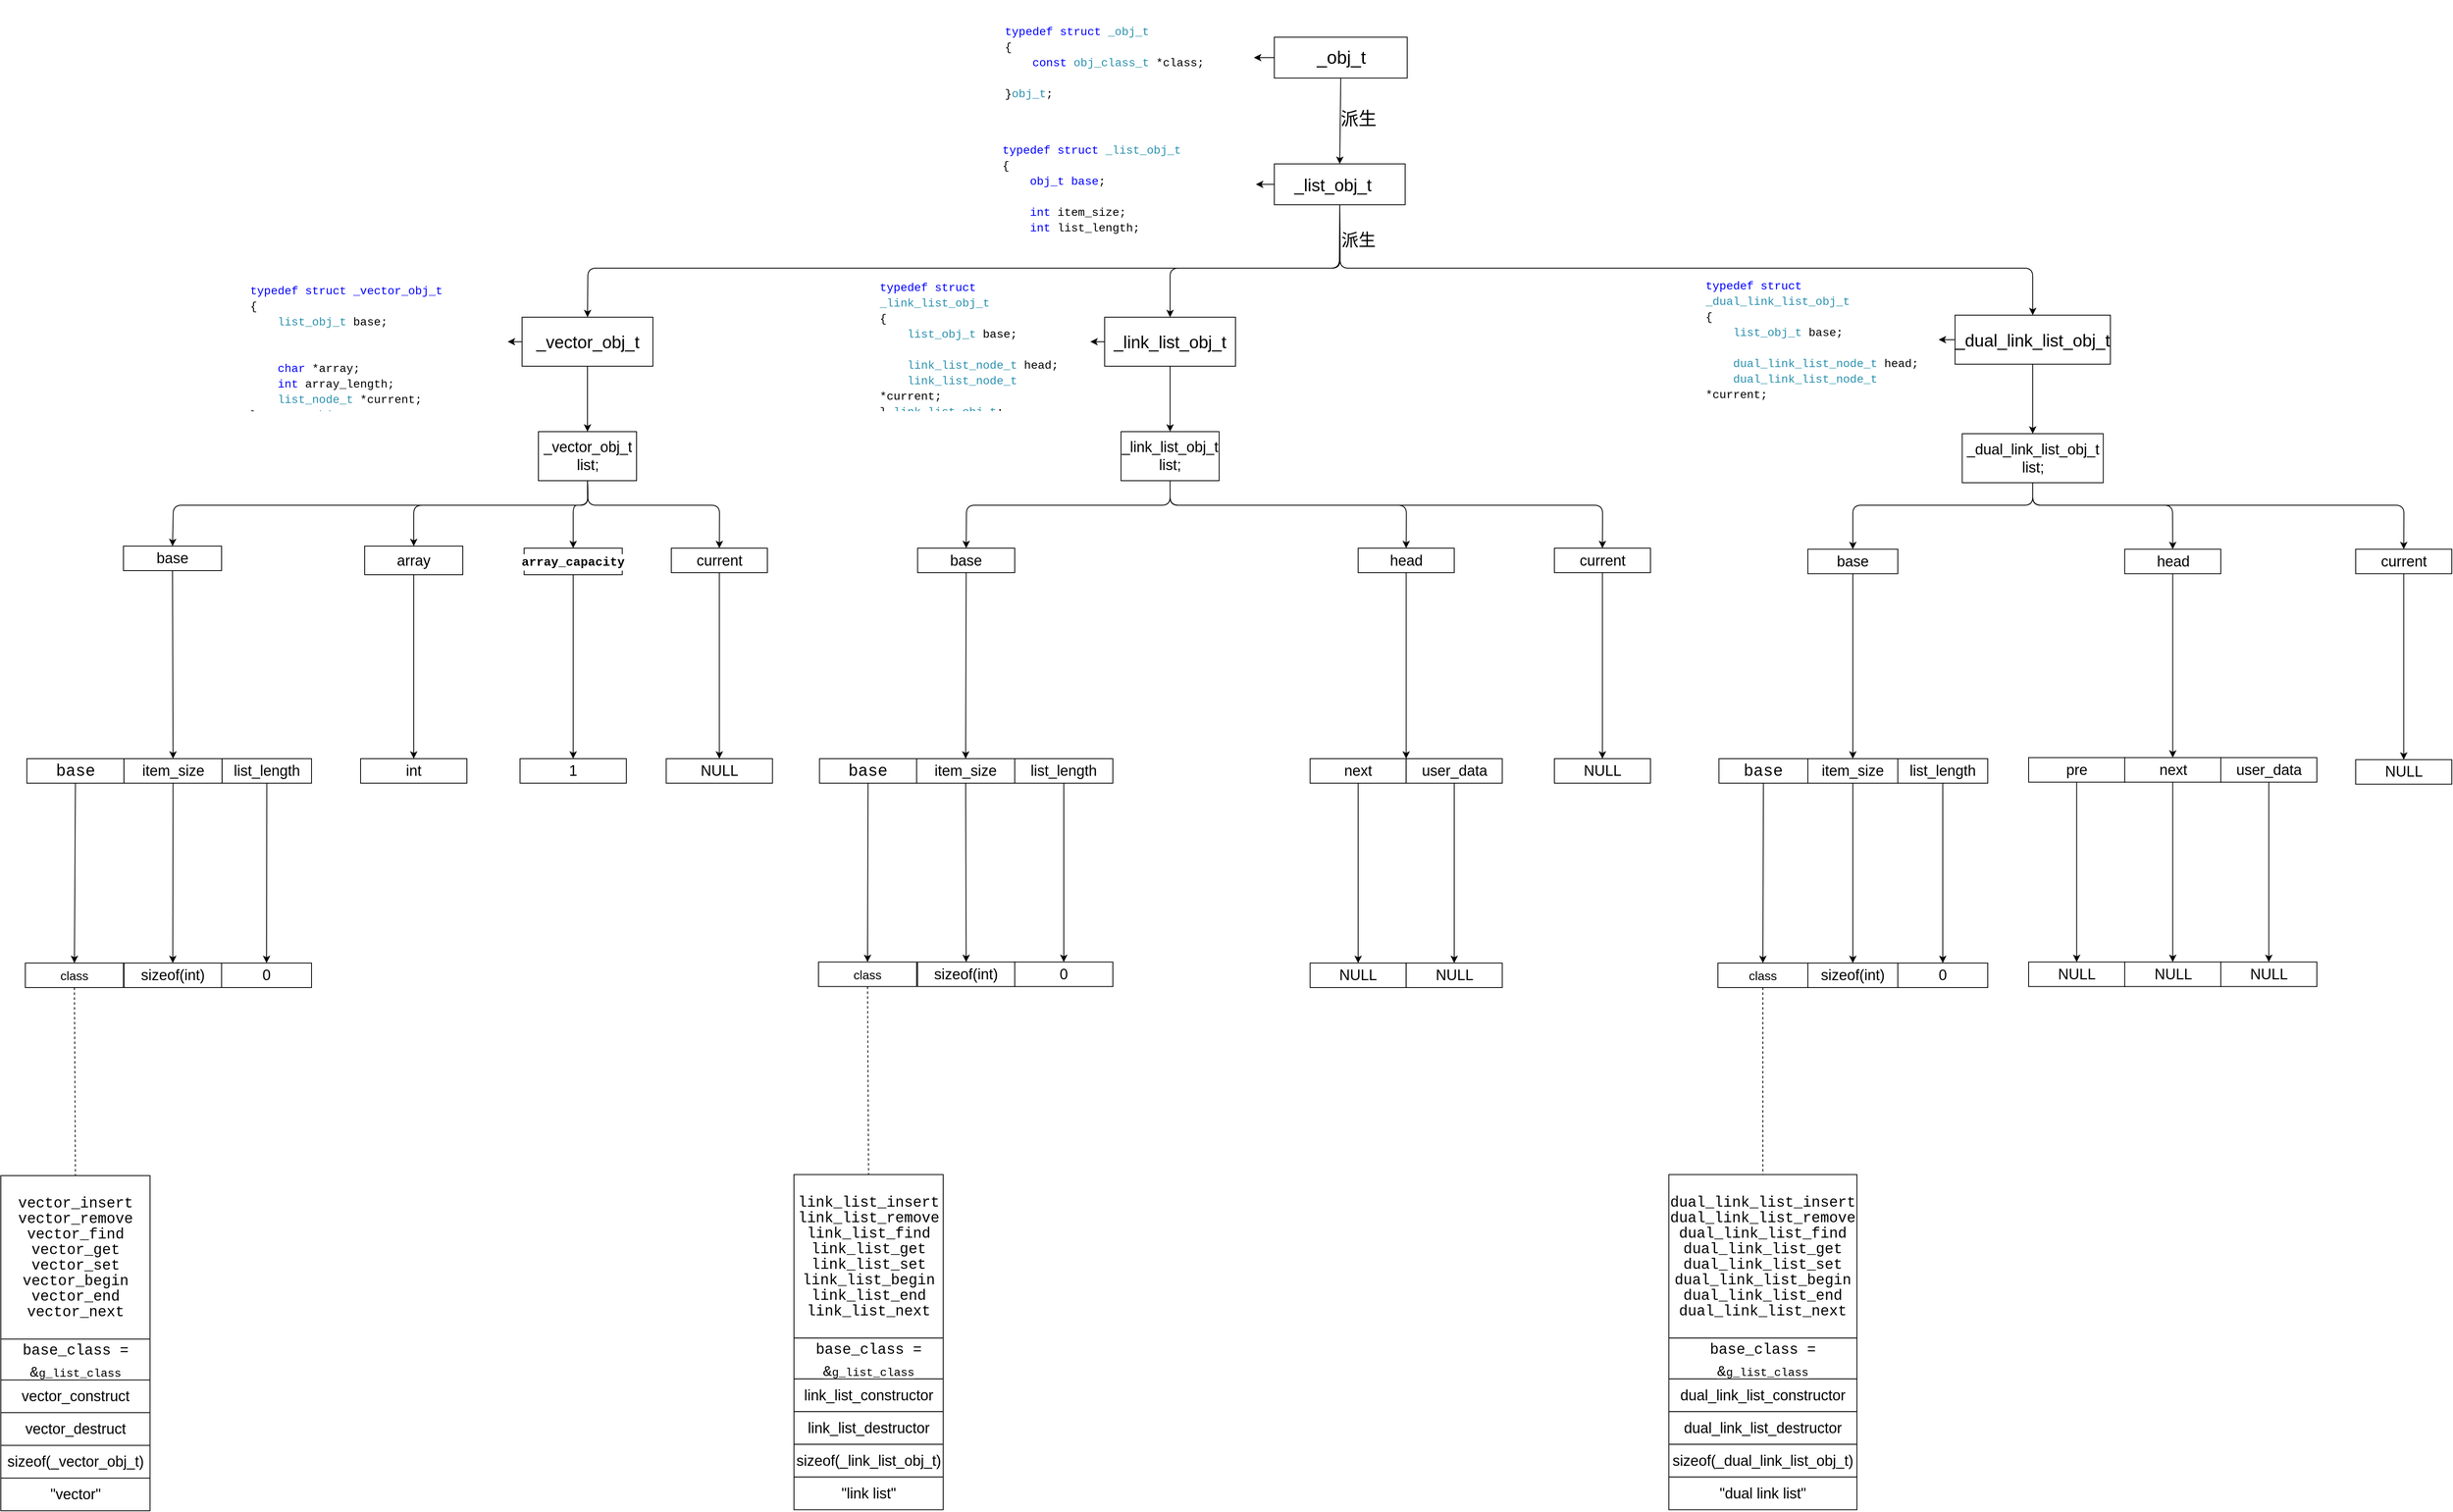<mxfile>
    <diagram id="D5N5YZcubjOMPb2AN8Mk" name="第 1 页">
        <mxGraphModel dx="2153" dy="1255" grid="1" gridSize="10" guides="1" tooltips="1" connect="1" arrows="1" fold="1" page="1" pageScale="1" pageWidth="3300" pageHeight="2339" math="0" shadow="0">
            <root>
                <mxCell id="0"/>
                <mxCell id="1" parent="0"/>
                <mxCell id="5" style="edgeStyle=none;html=1;exitX=0.5;exitY=1;exitDx=0;exitDy=0;entryX=0.5;entryY=0;entryDx=0;entryDy=0;fontSize=21;" parent="1" source="2" target="3" edge="1">
                    <mxGeometry relative="1" as="geometry">
                        <Array as="points">
                            <mxPoint x="1757" y="380"/>
                            <mxPoint x="838" y="380"/>
                        </Array>
                    </mxGeometry>
                </mxCell>
                <mxCell id="23" style="edgeStyle=none;html=1;exitX=0;exitY=0.5;exitDx=0;exitDy=0;fontSize=18;" parent="1" source="2" target="22" edge="1">
                    <mxGeometry relative="1" as="geometry"/>
                </mxCell>
                <mxCell id="122" style="edgeStyle=none;html=1;exitX=0.5;exitY=1;exitDx=0;exitDy=0;entryX=0.5;entryY=0;entryDx=0;entryDy=0;fontSize=15;" edge="1" parent="1" source="2" target="120">
                    <mxGeometry relative="1" as="geometry">
                        <Array as="points">
                            <mxPoint x="1758" y="380"/>
                            <mxPoint x="1550" y="380"/>
                        </Array>
                    </mxGeometry>
                </mxCell>
                <mxCell id="161" style="edgeStyle=none;html=1;exitX=0.5;exitY=1;exitDx=0;exitDy=0;entryX=0.5;entryY=0;entryDx=0;entryDy=0;fontSize=15;" edge="1" parent="1" source="2" target="158">
                    <mxGeometry relative="1" as="geometry">
                        <Array as="points">
                            <mxPoint x="1758" y="380"/>
                            <mxPoint x="2605" y="380"/>
                        </Array>
                    </mxGeometry>
                </mxCell>
                <mxCell id="2" value="&lt;font style=&quot;font-size: 21px&quot;&gt;_list_obj_t&amp;nbsp; &amp;nbsp;&lt;/font&gt;" style="rounded=0;whiteSpace=wrap;html=1;" parent="1" vertex="1">
                    <mxGeometry x="1677.5" y="252.5" width="160" height="50" as="geometry"/>
                </mxCell>
                <mxCell id="24" style="edgeStyle=none;html=1;exitX=0;exitY=0.5;exitDx=0;exitDy=0;entryX=1;entryY=0.5;entryDx=0;entryDy=0;fontSize=18;" parent="1" source="3" target="20" edge="1">
                    <mxGeometry relative="1" as="geometry"/>
                </mxCell>
                <mxCell id="71" style="edgeStyle=none;html=1;exitX=0.5;exitY=1;exitDx=0;exitDy=0;entryX=0.5;entryY=0;entryDx=0;entryDy=0;fontSize=15;" edge="1" parent="1" source="3" target="16">
                    <mxGeometry relative="1" as="geometry"/>
                </mxCell>
                <mxCell id="3" value="_vector_obj_t" style="rounded=0;whiteSpace=wrap;html=1;fontSize=21;" parent="1" vertex="1">
                    <mxGeometry x="757.5" y="440" width="160" height="60" as="geometry"/>
                </mxCell>
                <mxCell id="6" value="派生" style="text;html=1;align=center;verticalAlign=middle;resizable=0;points=[];autosize=1;strokeColor=none;fillColor=none;fontSize=21;" parent="1" vertex="1">
                    <mxGeometry x="1750" y="330" width="60" height="30" as="geometry"/>
                </mxCell>
                <mxCell id="93" style="edgeStyle=none;html=1;exitX=0.5;exitY=1;exitDx=0;exitDy=0;entryX=0.5;entryY=0;entryDx=0;entryDy=0;fontSize=15;" edge="1" parent="1" source="16" target="91">
                    <mxGeometry relative="1" as="geometry">
                        <Array as="points">
                            <mxPoint x="838" y="670"/>
                            <mxPoint x="331" y="670"/>
                        </Array>
                    </mxGeometry>
                </mxCell>
                <mxCell id="106" style="edgeStyle=none;html=1;exitX=0.5;exitY=1;exitDx=0;exitDy=0;entryX=0.5;entryY=0;entryDx=0;entryDy=0;fontSize=15;" edge="1" parent="1" source="16" target="94">
                    <mxGeometry relative="1" as="geometry">
                        <Array as="points">
                            <mxPoint x="838" y="670"/>
                            <mxPoint x="625" y="670"/>
                        </Array>
                    </mxGeometry>
                </mxCell>
                <mxCell id="110" style="edgeStyle=none;html=1;exitX=0.5;exitY=1;exitDx=0;exitDy=0;entryX=0.5;entryY=0;entryDx=0;entryDy=0;fontSize=15;" edge="1" parent="1" source="16" target="108">
                    <mxGeometry relative="1" as="geometry">
                        <Array as="points">
                            <mxPoint x="838" y="670"/>
                            <mxPoint x="820" y="670"/>
                        </Array>
                    </mxGeometry>
                </mxCell>
                <mxCell id="116" style="edgeStyle=none;html=1;exitX=0.5;exitY=1;exitDx=0;exitDy=0;entryX=0.5;entryY=0;entryDx=0;entryDy=0;fontSize=15;" edge="1" parent="1" source="16" target="112">
                    <mxGeometry relative="1" as="geometry">
                        <Array as="points">
                            <mxPoint x="838" y="670"/>
                            <mxPoint x="999" y="670"/>
                        </Array>
                    </mxGeometry>
                </mxCell>
                <mxCell id="16" value="_vector_obj_t list;" style="rounded=0;whiteSpace=wrap;html=1;fontSize=18;strokeColor=#000000;direction=east;" parent="1" vertex="1">
                    <mxGeometry x="777.5" y="580" width="120" height="60" as="geometry"/>
                </mxCell>
                <mxCell id="20" value="&lt;h1&gt;&lt;div style=&quot;background-color: rgb(255 , 255 , 255) ; font-family: &amp;#34;consolas&amp;#34; , &amp;#34;courier new&amp;#34; , monospace ; font-weight: normal ; font-size: 14px ; line-height: 19px&quot;&gt;&lt;div&gt;&lt;span style=&quot;color: #0000ff&quot;&gt;typedef&lt;/span&gt; &lt;span style=&quot;color: #0000ff&quot;&gt;struct _vector_obj_t&lt;/span&gt;&lt;/div&gt;&lt;div&gt;{&lt;/div&gt;&lt;div&gt;&amp;nbsp; &amp;nbsp; &lt;span style=&quot;color: #2b91af&quot;&gt;list_obj_t&lt;/span&gt;&amp;nbsp;base;&amp;nbsp; &amp;nbsp; &amp;nbsp; &amp;nbsp; &amp;nbsp; &amp;nbsp; &amp;nbsp; &amp;nbsp; &amp;nbsp; &amp;nbsp;&amp;nbsp;&lt;/div&gt;&lt;div&gt;&lt;br&gt;&lt;/div&gt;&lt;div&gt;&amp;nbsp; &amp;nbsp; &lt;span style=&quot;color: #0000ff&quot;&gt;char&lt;/span&gt; *array;&lt;/div&gt;&lt;div&gt;&amp;nbsp; &amp;nbsp; &lt;span style=&quot;color: #0000ff&quot;&gt;int&lt;/span&gt; array_length;&lt;/div&gt;&lt;div&gt;&amp;nbsp; &amp;nbsp; &lt;span style=&quot;color: #2b91af&quot;&gt;list_node_t&lt;/span&gt; *current;&lt;/div&gt;&lt;div&gt;} &lt;span style=&quot;color: #2b91af&quot;&gt;vector_obj_t&lt;/span&gt;;&lt;/div&gt;&lt;/div&gt;&lt;/h1&gt;" style="text;html=1;strokeColor=none;fillColor=none;spacing=5;spacingTop=-20;whiteSpace=wrap;overflow=hidden;rounded=0;fontSize=18;" parent="1" vertex="1">
                    <mxGeometry x="420" y="385" width="320" height="170" as="geometry"/>
                </mxCell>
                <mxCell id="22" value="&lt;h1&gt;&lt;div style=&quot;background-color: rgb(255 , 255 , 255) ; font-family: &amp;#34;consolas&amp;#34; , &amp;#34;courier new&amp;#34; , monospace ; font-weight: normal ; font-size: 14px ; line-height: 19px&quot;&gt;&lt;div&gt;&lt;span style=&quot;color: #0000ff&quot;&gt;typedef struct&lt;/span&gt; &lt;span style=&quot;color: #2b91af&quot;&gt;_list_obj_t&lt;/span&gt;&lt;/div&gt;&lt;div&gt;{&lt;/div&gt;&lt;div&gt;&amp;nbsp; &amp;nbsp; &lt;font color=&quot;#0000ff&quot;&gt;obj_t base&lt;/font&gt;;&lt;/div&gt;&lt;div&gt;&lt;br&gt;&lt;/div&gt;&lt;div&gt;&amp;nbsp; &amp;nbsp; &lt;span style=&quot;color: #0000ff&quot;&gt;int&lt;/span&gt; item_size;&lt;/div&gt;&lt;div&gt;&amp;nbsp; &amp;nbsp; &lt;span style=&quot;color: #0000ff&quot;&gt;int&lt;/span&gt; list_length;&lt;/div&gt;&lt;div&gt;}&lt;span style=&quot;font-family: &amp;#34;consolas&amp;#34; , &amp;#34;courier new&amp;#34; , monospace&quot;&gt;list_obj_t&lt;/span&gt;;&amp;nbsp; &amp;nbsp; &amp;nbsp; &amp;nbsp; &amp;nbsp; &amp;nbsp; &amp;nbsp; &amp;nbsp; &amp;nbsp; &amp;nbsp; &amp;nbsp; &amp;nbsp; &amp;nbsp; &amp;nbsp; &amp;nbsp; &amp;nbsp; &amp;nbsp; &amp;nbsp; &amp;nbsp;&amp;nbsp;&lt;/div&gt;&lt;/div&gt;&lt;/h1&gt;" style="text;html=1;strokeColor=none;fillColor=none;spacing=5;spacingTop=-20;whiteSpace=wrap;overflow=hidden;rounded=0;fontSize=18;" parent="1" vertex="1">
                    <mxGeometry x="1340" y="212.5" width="315" height="130" as="geometry"/>
                </mxCell>
                <mxCell id="61" style="edgeStyle=none;html=1;exitX=0.5;exitY=1;exitDx=0;exitDy=0;entryX=0.5;entryY=0;entryDx=0;entryDy=0;fontSize=22;" edge="1" parent="1" source="60" target="2">
                    <mxGeometry relative="1" as="geometry"/>
                </mxCell>
                <mxCell id="65" style="edgeStyle=none;html=1;exitX=0;exitY=0.5;exitDx=0;exitDy=0;entryX=1;entryY=0.5;entryDx=0;entryDy=0;fontSize=22;" edge="1" parent="1" source="60" target="64">
                    <mxGeometry relative="1" as="geometry"/>
                </mxCell>
                <mxCell id="60" value="&lt;font style=&quot;font-size: 22px&quot;&gt;_obj_t&lt;/font&gt;" style="rounded=0;whiteSpace=wrap;html=1;" vertex="1" parent="1">
                    <mxGeometry x="1677.5" y="97.5" width="162.5" height="50" as="geometry"/>
                </mxCell>
                <mxCell id="62" value="派生" style="text;html=1;align=center;verticalAlign=middle;resizable=0;points=[];autosize=1;strokeColor=none;fillColor=none;fontSize=22;" vertex="1" parent="1">
                    <mxGeometry x="1750" y="182.5" width="60" height="30" as="geometry"/>
                </mxCell>
                <mxCell id="64" value="&lt;h1&gt;&lt;div style=&quot;background-color: rgb(255 , 255 , 255) ; font-family: &amp;#34;consolas&amp;#34; , &amp;#34;courier new&amp;#34; , monospace ; font-weight: normal ; font-size: 14px ; line-height: 19px&quot;&gt;&lt;div&gt;&lt;span style=&quot;color: #0000ff&quot;&gt;typedef struct&lt;/span&gt; &lt;span style=&quot;color: #2b91af&quot;&gt;_obj_t&lt;/span&gt;&lt;/div&gt;&lt;div&gt;{&lt;/div&gt;&lt;div&gt;&amp;nbsp; &amp;nbsp; &lt;span style=&quot;color: #0000ff&quot;&gt;const&lt;/span&gt; &lt;span style=&quot;color: #2b91af&quot;&gt;obj_class_t&lt;/span&gt; *class;&amp;nbsp; &amp;nbsp; &amp;nbsp; &amp;nbsp; &amp;nbsp;&amp;nbsp;&lt;/div&gt;&lt;div&gt;}&lt;span style=&quot;color: rgb(43 , 145 , 175) ; font-family: &amp;#34;consolas&amp;#34; , &amp;#34;courier new&amp;#34; , monospace&quot;&gt;obj_t&lt;/span&gt;;&amp;nbsp; &amp;nbsp; &amp;nbsp; &amp;nbsp; &amp;nbsp; &amp;nbsp; &amp;nbsp; &amp;nbsp; &amp;nbsp; &amp;nbsp; &amp;nbsp; &amp;nbsp; &amp;nbsp; &amp;nbsp; &amp;nbsp; &amp;nbsp; &amp;nbsp; &amp;nbsp; &amp;nbsp;&lt;/div&gt;&lt;/div&gt;&lt;/h1&gt;" style="text;html=1;strokeColor=none;fillColor=none;spacing=5;spacingTop=-20;whiteSpace=wrap;overflow=hidden;rounded=0;fontSize=22;" vertex="1" parent="1">
                    <mxGeometry x="1342.5" y="62.5" width="310" height="120" as="geometry"/>
                </mxCell>
                <mxCell id="72" value="&lt;div style=&quot;background-color: rgb(255 , 255 , 255) ; font-family: &amp;#34;consolas&amp;#34; , &amp;#34;courier new&amp;#34; , monospace ; font-size: 18px ; line-height: 19px&quot;&gt;&lt;div&gt;vector_insert&lt;br&gt;&lt;/div&gt;&lt;div&gt;vector_remove&lt;/div&gt;&lt;div&gt;vector_find&lt;/div&gt;&lt;div&gt;vector_get&lt;/div&gt;&lt;div&gt;vector_set&lt;/div&gt;&lt;div&gt;vector_begin&lt;/div&gt;&lt;div&gt;vector_end&lt;/div&gt;&lt;div&gt;vector_next&lt;/div&gt;&lt;/div&gt;" style="rounded=0;whiteSpace=wrap;html=1;fontSize=21;strokeColor=#000000;direction=east;" vertex="1" parent="1">
                    <mxGeometry x="120" y="1490" width="182.5" height="200" as="geometry"/>
                </mxCell>
                <mxCell id="73" value="&lt;font style=&quot;font-size: 18px&quot;&gt;&lt;span style=&quot;background-color: rgb(255 , 255 , 255) ; font-family: &amp;#34;consolas&amp;#34; , &amp;#34;courier new&amp;#34; , monospace&quot;&gt;base_class = &amp;amp;&lt;/span&gt;&lt;/font&gt;&lt;span style=&quot;background-color: rgb(255 , 255 , 255) ; font-family: &amp;#34;consolas&amp;#34; , &amp;#34;courier new&amp;#34; , monospace ; font-size: 14px&quot;&gt;g_list_class&lt;/span&gt;" style="rounded=0;whiteSpace=wrap;html=1;fontSize=21;direction=east;" vertex="1" parent="1">
                    <mxGeometry x="120" y="1690" width="182.5" height="50" as="geometry"/>
                </mxCell>
                <mxCell id="74" value="vector_construct" style="rounded=0;whiteSpace=wrap;html=1;fontSize=18;strokeColor=#000000;direction=east;" vertex="1" parent="1">
                    <mxGeometry x="120" y="1740" width="182.5" height="40" as="geometry"/>
                </mxCell>
                <mxCell id="75" value="vector_destruct" style="rounded=0;whiteSpace=wrap;html=1;fontSize=18;strokeColor=#000000;direction=east;" vertex="1" parent="1">
                    <mxGeometry x="120" y="1780" width="182.5" height="40" as="geometry"/>
                </mxCell>
                <mxCell id="76" value="sizeof(_vector_obj_t)" style="rounded=0;whiteSpace=wrap;html=1;fontSize=18;strokeColor=#000000;direction=east;" vertex="1" parent="1">
                    <mxGeometry x="120" y="1820" width="182.5" height="40" as="geometry"/>
                </mxCell>
                <mxCell id="77" value="&quot;vector&quot;" style="rounded=0;whiteSpace=wrap;html=1;fontSize=18;strokeColor=#000000;direction=east;" vertex="1" parent="1">
                    <mxGeometry x="120" y="1860" width="182.5" height="40" as="geometry"/>
                </mxCell>
                <mxCell id="78" value="class" style="rounded=0;whiteSpace=wrap;html=1;fontSize=15;direction=east;" vertex="1" parent="1">
                    <mxGeometry x="150" y="1230" width="120" height="30" as="geometry"/>
                </mxCell>
                <mxCell id="88" style="edgeStyle=none;html=1;exitX=0.5;exitY=1;exitDx=0;exitDy=0;entryX=0.5;entryY=0;entryDx=0;entryDy=0;fontSize=15;" edge="1" parent="1" source="81" target="78">
                    <mxGeometry relative="1" as="geometry"/>
                </mxCell>
                <mxCell id="81" value="&lt;div style=&quot;background-color: rgb(255 , 255 , 255) ; font-family: &amp;#34;consolas&amp;#34; , &amp;#34;courier new&amp;#34; , monospace ; line-height: 19px&quot;&gt;&lt;font style=&quot;font-size: 20px&quot;&gt;base&lt;/font&gt;&lt;/div&gt;" style="rounded=0;whiteSpace=wrap;html=1;fontSize=18;strokeColor=#000000;direction=east;" vertex="1" parent="1">
                    <mxGeometry x="151.87" y="980" width="118.75" height="30" as="geometry"/>
                </mxCell>
                <mxCell id="82" value="sizeof(int)" style="rounded=0;whiteSpace=wrap;html=1;fontSize=18;strokeColor=#000000;direction=east;" vertex="1" parent="1">
                    <mxGeometry x="270.62" y="1230" width="119.38" height="30" as="geometry"/>
                </mxCell>
                <mxCell id="83" value="0" style="rounded=0;whiteSpace=wrap;html=1;fontSize=18;strokeColor=#000000;direction=east;" vertex="1" parent="1">
                    <mxGeometry x="390" y="1230" width="110" height="30" as="geometry"/>
                </mxCell>
                <mxCell id="89" style="edgeStyle=none;html=1;entryX=0.5;entryY=0;entryDx=0;entryDy=0;fontSize=15;exitX=0.5;exitY=1;exitDx=0;exitDy=0;" edge="1" parent="1" source="85" target="82">
                    <mxGeometry relative="1" as="geometry">
                        <mxPoint x="393" y="1010" as="sourcePoint"/>
                    </mxGeometry>
                </mxCell>
                <mxCell id="85" value="item_size" style="rounded=0;whiteSpace=wrap;html=1;fontSize=18;strokeColor=#000000;direction=east;" vertex="1" parent="1">
                    <mxGeometry x="270.62" y="980" width="120" height="30" as="geometry"/>
                </mxCell>
                <mxCell id="90" style="edgeStyle=none;html=1;exitX=0.5;exitY=1;exitDx=0;exitDy=0;entryX=0.5;entryY=0;entryDx=0;entryDy=0;fontSize=15;" edge="1" parent="1" source="87" target="83">
                    <mxGeometry relative="1" as="geometry"/>
                </mxCell>
                <mxCell id="87" value="list_length" style="rounded=0;whiteSpace=wrap;html=1;fontSize=18;strokeColor=#000000;direction=east;" vertex="1" parent="1">
                    <mxGeometry x="390.62" y="980" width="109.38" height="30" as="geometry"/>
                </mxCell>
                <mxCell id="194" style="edgeStyle=none;html=1;exitX=0.5;exitY=1;exitDx=0;exitDy=0;entryX=0.5;entryY=0;entryDx=0;entryDy=0;fontSize=15;" edge="1" parent="1" source="91" target="85">
                    <mxGeometry relative="1" as="geometry"/>
                </mxCell>
                <mxCell id="91" value="base" style="rounded=0;whiteSpace=wrap;html=1;fontSize=18;strokeColor=#000000;direction=east;" vertex="1" parent="1">
                    <mxGeometry x="270" y="720" width="120" height="30" as="geometry"/>
                </mxCell>
                <mxCell id="105" style="edgeStyle=none;html=1;exitX=0.5;exitY=1;exitDx=0;exitDy=0;entryX=0.5;entryY=0;entryDx=0;entryDy=0;fontSize=15;" edge="1" parent="1" source="94" target="100">
                    <mxGeometry relative="1" as="geometry"/>
                </mxCell>
                <mxCell id="94" value="array" style="rounded=0;whiteSpace=wrap;html=1;fontSize=18;strokeColor=#000000;direction=east;" vertex="1" parent="1">
                    <mxGeometry x="565" y="720" width="120" height="35" as="geometry"/>
                </mxCell>
                <mxCell id="100" value="int" style="rounded=0;whiteSpace=wrap;html=1;fontSize=18;strokeColor=#000000;direction=east;" vertex="1" parent="1">
                    <mxGeometry x="560" y="980" width="130" height="30" as="geometry"/>
                </mxCell>
                <mxCell id="111" style="edgeStyle=none;html=1;exitX=0.5;exitY=1;exitDx=0;exitDy=0;entryX=0.5;entryY=0;entryDx=0;entryDy=0;fontSize=15;" edge="1" parent="1" source="108" target="109">
                    <mxGeometry relative="1" as="geometry"/>
                </mxCell>
                <mxCell id="108" value="&lt;div style=&quot;background-color: rgb(255 , 255 , 255) ; font-family: &amp;#34;consolas&amp;#34; , &amp;#34;courier new&amp;#34; , monospace ; line-height: 19px&quot;&gt;&lt;font style=&quot;font-size: 15px&quot;&gt;&lt;b&gt;array_capacity&lt;/b&gt;&lt;/font&gt;&lt;/div&gt;" style="rounded=0;whiteSpace=wrap;html=1;fontSize=18;strokeColor=#000000;direction=east;" vertex="1" parent="1">
                    <mxGeometry x="760" y="722.5" width="120" height="32.5" as="geometry"/>
                </mxCell>
                <mxCell id="109" value="1" style="rounded=0;whiteSpace=wrap;html=1;fontSize=18;strokeColor=#000000;direction=east;" vertex="1" parent="1">
                    <mxGeometry x="755" y="980" width="130" height="30" as="geometry"/>
                </mxCell>
                <mxCell id="115" style="edgeStyle=none;html=1;exitX=0.5;exitY=1;exitDx=0;exitDy=0;fontSize=15;" edge="1" parent="1" source="112" target="113">
                    <mxGeometry relative="1" as="geometry"/>
                </mxCell>
                <mxCell id="112" value="current" style="rounded=0;whiteSpace=wrap;html=1;fontSize=18;strokeColor=#000000;direction=east;" vertex="1" parent="1">
                    <mxGeometry x="940" y="722.5" width="117.5" height="30" as="geometry"/>
                </mxCell>
                <mxCell id="113" value="NULL" style="rounded=0;whiteSpace=wrap;html=1;fontSize=18;strokeColor=#000000;direction=east;" vertex="1" parent="1">
                    <mxGeometry x="933.75" y="980" width="130" height="30" as="geometry"/>
                </mxCell>
                <mxCell id="118" value="" style="endArrow=none;dashed=1;html=1;fontSize=15;exitX=0.5;exitY=1;exitDx=0;exitDy=0;entryX=0.5;entryY=0;entryDx=0;entryDy=0;" edge="1" parent="1" source="78" target="72">
                    <mxGeometry width="50" height="50" relative="1" as="geometry">
                        <mxPoint x="770" y="1170" as="sourcePoint"/>
                        <mxPoint x="820" y="1120" as="targetPoint"/>
                    </mxGeometry>
                </mxCell>
                <mxCell id="119" value="&lt;h1&gt;&lt;div style=&quot;background-color: rgb(255 , 255 , 255) ; font-family: &amp;#34;consolas&amp;#34; , &amp;#34;courier new&amp;#34; , monospace ; font-weight: normal ; font-size: 14px ; line-height: 19px&quot;&gt;&lt;div&gt;&lt;span style=&quot;color: #0000ff&quot;&gt;typedef&lt;/span&gt; &lt;span style=&quot;color: #0000ff&quot;&gt;struct&lt;/span&gt; &lt;span style=&quot;color: #2b91af&quot;&gt;_link_list_obj_t&lt;/span&gt;&lt;/div&gt;&lt;div&gt;{&lt;/div&gt;&lt;div&gt;&amp;nbsp; &amp;nbsp; &lt;span style=&quot;color: #2b91af&quot;&gt;list_obj_t&lt;/span&gt; base;&lt;/div&gt;&lt;br&gt;&lt;div&gt;&amp;nbsp; &amp;nbsp; &lt;span style=&quot;color: #2b91af&quot;&gt;link_list_node_t&lt;/span&gt; head;&lt;/div&gt;&lt;div&gt;&amp;nbsp; &amp;nbsp; &lt;span style=&quot;color: #2b91af&quot;&gt;link_list_node_t&lt;/span&gt; *current;&amp;nbsp;&amp;nbsp;&lt;/div&gt;&lt;div&gt;} &lt;span style=&quot;color: #2b91af&quot;&gt;link_list_obj_t&lt;/span&gt;;&lt;/div&gt;&lt;/div&gt;&lt;/h1&gt;" style="text;html=1;strokeColor=none;fillColor=none;spacing=5;spacingTop=-20;whiteSpace=wrap;overflow=hidden;rounded=0;fontSize=15;" vertex="1" parent="1">
                    <mxGeometry x="1190" y="385" width="262.5" height="170" as="geometry"/>
                </mxCell>
                <mxCell id="121" style="edgeStyle=none;html=1;exitX=0;exitY=0.5;exitDx=0;exitDy=0;fontSize=15;" edge="1" parent="1" source="120" target="119">
                    <mxGeometry relative="1" as="geometry"/>
                </mxCell>
                <mxCell id="124" style="edgeStyle=none;html=1;exitX=0.5;exitY=1;exitDx=0;exitDy=0;entryX=0.5;entryY=0;entryDx=0;entryDy=0;fontSize=15;" edge="1" parent="1" source="120" target="123">
                    <mxGeometry relative="1" as="geometry"/>
                </mxCell>
                <mxCell id="120" value="_link_list_obj_t" style="rounded=0;whiteSpace=wrap;html=1;fontSize=21;" vertex="1" parent="1">
                    <mxGeometry x="1470" y="440" width="160" height="60" as="geometry"/>
                </mxCell>
                <mxCell id="143" style="edgeStyle=none;html=1;exitX=0.5;exitY=1;exitDx=0;exitDy=0;entryX=0.5;entryY=0;entryDx=0;entryDy=0;fontSize=15;" edge="1" parent="1" source="123" target="125">
                    <mxGeometry relative="1" as="geometry">
                        <Array as="points">
                            <mxPoint x="1550" y="670"/>
                            <mxPoint x="1301" y="670"/>
                        </Array>
                    </mxGeometry>
                </mxCell>
                <mxCell id="155" style="edgeStyle=none;html=1;exitX=0.5;exitY=1;exitDx=0;exitDy=0;entryX=0.5;entryY=0;entryDx=0;entryDy=0;fontSize=15;" edge="1" parent="1" source="123" target="144">
                    <mxGeometry relative="1" as="geometry">
                        <Array as="points">
                            <mxPoint x="1550" y="670"/>
                            <mxPoint x="1839" y="670"/>
                        </Array>
                    </mxGeometry>
                </mxCell>
                <mxCell id="156" style="edgeStyle=none;html=1;exitX=0.5;exitY=1;exitDx=0;exitDy=0;entryX=0.5;entryY=0;entryDx=0;entryDy=0;fontSize=15;" edge="1" parent="1" source="123" target="152">
                    <mxGeometry relative="1" as="geometry">
                        <Array as="points">
                            <mxPoint x="1550" y="670"/>
                            <mxPoint x="2079" y="670"/>
                        </Array>
                    </mxGeometry>
                </mxCell>
                <mxCell id="123" value="_link_list_obj_t list;" style="rounded=0;whiteSpace=wrap;html=1;fontSize=18;strokeColor=#000000;direction=east;" vertex="1" parent="1">
                    <mxGeometry x="1490" y="580" width="120" height="60" as="geometry"/>
                </mxCell>
                <mxCell id="142" style="edgeStyle=none;html=1;exitX=0.5;exitY=1;exitDx=0;exitDy=0;entryX=0.5;entryY=0;entryDx=0;entryDy=0;fontSize=15;" edge="1" parent="1" source="125" target="138">
                    <mxGeometry relative="1" as="geometry"/>
                </mxCell>
                <mxCell id="125" value="base" style="rounded=0;whiteSpace=wrap;html=1;fontSize=18;strokeColor=#000000;direction=east;" vertex="1" parent="1">
                    <mxGeometry x="1241.25" y="722.5" width="118.75" height="30" as="geometry"/>
                </mxCell>
                <mxCell id="126" value="&lt;div style=&quot;background-color: rgb(255 , 255 , 255) ; font-family: &amp;#34;consolas&amp;#34; , &amp;#34;courier new&amp;#34; , monospace ; font-size: 18px ; line-height: 19px&quot;&gt;&lt;div&gt;link_list_insert&lt;br&gt;&lt;/div&gt;&lt;div&gt;link_list_remove&lt;/div&gt;&lt;div&gt;link_list_find&lt;/div&gt;&lt;div&gt;link_list_get&lt;/div&gt;&lt;div&gt;link_list_set&lt;/div&gt;&lt;div&gt;link_list_begin&lt;/div&gt;&lt;div&gt;link_list_end&lt;/div&gt;&lt;div&gt;link_list_next&lt;br&gt;&lt;/div&gt;&lt;/div&gt;" style="rounded=0;whiteSpace=wrap;html=1;fontSize=21;strokeColor=#000000;direction=east;" vertex="1" parent="1">
                    <mxGeometry x="1090" y="1488.75" width="182.5" height="200" as="geometry"/>
                </mxCell>
                <mxCell id="127" value="&lt;font style=&quot;font-size: 18px&quot;&gt;&lt;span style=&quot;background-color: rgb(255 , 255 , 255) ; font-family: &amp;#34;consolas&amp;#34; , &amp;#34;courier new&amp;#34; , monospace&quot;&gt;base_class = &amp;amp;&lt;/span&gt;&lt;/font&gt;&lt;span style=&quot;background-color: rgb(255 , 255 , 255) ; font-family: &amp;#34;consolas&amp;#34; , &amp;#34;courier new&amp;#34; , monospace ; font-size: 14px&quot;&gt;g_list_class&lt;/span&gt;" style="rounded=0;whiteSpace=wrap;html=1;fontSize=21;direction=east;" vertex="1" parent="1">
                    <mxGeometry x="1090" y="1688.75" width="182.5" height="50" as="geometry"/>
                </mxCell>
                <mxCell id="128" value="link_list_constructor" style="rounded=0;whiteSpace=wrap;html=1;fontSize=18;strokeColor=#000000;direction=east;" vertex="1" parent="1">
                    <mxGeometry x="1090" y="1738.75" width="182.5" height="40" as="geometry"/>
                </mxCell>
                <mxCell id="129" value="link_list_destructor" style="rounded=0;whiteSpace=wrap;html=1;fontSize=18;strokeColor=#000000;direction=east;" vertex="1" parent="1">
                    <mxGeometry x="1090" y="1778.75" width="182.5" height="40" as="geometry"/>
                </mxCell>
                <mxCell id="130" value="sizeof(_link_list_obj_t)" style="rounded=0;whiteSpace=wrap;html=1;fontSize=18;strokeColor=#000000;direction=east;" vertex="1" parent="1">
                    <mxGeometry x="1090" y="1818.75" width="182.5" height="40" as="geometry"/>
                </mxCell>
                <mxCell id="131" value="&quot;link list&quot;" style="rounded=0;whiteSpace=wrap;html=1;fontSize=18;strokeColor=#000000;direction=east;" vertex="1" parent="1">
                    <mxGeometry x="1090" y="1858.75" width="182.5" height="40" as="geometry"/>
                </mxCell>
                <mxCell id="132" value="class" style="rounded=0;whiteSpace=wrap;html=1;fontSize=15;direction=east;" vertex="1" parent="1">
                    <mxGeometry x="1120" y="1228.75" width="120" height="30" as="geometry"/>
                </mxCell>
                <mxCell id="133" style="edgeStyle=none;html=1;exitX=0.5;exitY=1;exitDx=0;exitDy=0;entryX=0.5;entryY=0;entryDx=0;entryDy=0;fontSize=15;" edge="1" source="134" target="132" parent="1">
                    <mxGeometry relative="1" as="geometry"/>
                </mxCell>
                <mxCell id="134" value="&lt;div style=&quot;background-color: rgb(255 , 255 , 255) ; font-family: &amp;#34;consolas&amp;#34; , &amp;#34;courier new&amp;#34; , monospace ; line-height: 19px&quot;&gt;&lt;font style=&quot;font-size: 20px&quot;&gt;base&lt;/font&gt;&lt;/div&gt;" style="rounded=0;whiteSpace=wrap;html=1;fontSize=18;strokeColor=#000000;direction=east;" vertex="1" parent="1">
                    <mxGeometry x="1121.25" y="980" width="118.75" height="30" as="geometry"/>
                </mxCell>
                <mxCell id="135" value="sizeof(int)" style="rounded=0;whiteSpace=wrap;html=1;fontSize=18;strokeColor=#000000;direction=east;" vertex="1" parent="1">
                    <mxGeometry x="1241.25" y="1228.75" width="118.75" height="30" as="geometry"/>
                </mxCell>
                <mxCell id="136" value="0" style="rounded=0;whiteSpace=wrap;html=1;fontSize=18;strokeColor=#000000;direction=east;" vertex="1" parent="1">
                    <mxGeometry x="1360" y="1228.75" width="120" height="30" as="geometry"/>
                </mxCell>
                <mxCell id="137" style="edgeStyle=none;html=1;entryX=0.5;entryY=0;entryDx=0;entryDy=0;fontSize=15;exitX=0.5;exitY=1;exitDx=0;exitDy=0;" edge="1" target="135" parent="1" source="138">
                    <mxGeometry relative="1" as="geometry">
                        <mxPoint x="1393" y="1010" as="sourcePoint"/>
                    </mxGeometry>
                </mxCell>
                <mxCell id="138" value="item_size" style="rounded=0;whiteSpace=wrap;html=1;fontSize=18;strokeColor=#000000;direction=east;" vertex="1" parent="1">
                    <mxGeometry x="1240" y="980" width="120" height="30" as="geometry"/>
                </mxCell>
                <mxCell id="139" style="edgeStyle=none;html=1;exitX=0.5;exitY=1;exitDx=0;exitDy=0;entryX=0.5;entryY=0;entryDx=0;entryDy=0;fontSize=15;" edge="1" source="140" target="136" parent="1">
                    <mxGeometry relative="1" as="geometry"/>
                </mxCell>
                <mxCell id="140" value="list_length" style="rounded=0;whiteSpace=wrap;html=1;fontSize=18;strokeColor=#000000;direction=east;" vertex="1" parent="1">
                    <mxGeometry x="1360" y="980" width="120" height="30" as="geometry"/>
                </mxCell>
                <mxCell id="141" value="" style="endArrow=none;dashed=1;html=1;fontSize=15;exitX=0.5;exitY=1;exitDx=0;exitDy=0;entryX=0.5;entryY=0;entryDx=0;entryDy=0;" edge="1" source="132" target="126" parent="1">
                    <mxGeometry width="50" height="50" relative="1" as="geometry">
                        <mxPoint x="1740" y="1168.75" as="sourcePoint"/>
                        <mxPoint x="1790" y="1118.75" as="targetPoint"/>
                    </mxGeometry>
                </mxCell>
                <mxCell id="147" style="edgeStyle=none;html=1;exitX=0.5;exitY=1;exitDx=0;exitDy=0;entryX=0;entryY=0;entryDx=0;entryDy=0;fontSize=15;" edge="1" parent="1" source="144" target="146">
                    <mxGeometry relative="1" as="geometry"/>
                </mxCell>
                <mxCell id="144" value="head" style="rounded=0;whiteSpace=wrap;html=1;fontSize=18;strokeColor=#000000;direction=east;" vertex="1" parent="1">
                    <mxGeometry x="1780" y="722.5" width="117.5" height="30" as="geometry"/>
                </mxCell>
                <mxCell id="151" style="edgeStyle=none;html=1;exitX=0.5;exitY=1;exitDx=0;exitDy=0;entryX=0.5;entryY=0;entryDx=0;entryDy=0;fontSize=15;" edge="1" parent="1" source="145" target="148">
                    <mxGeometry relative="1" as="geometry"/>
                </mxCell>
                <mxCell id="145" value="next" style="rounded=0;whiteSpace=wrap;html=1;fontSize=18;strokeColor=#000000;direction=east;" vertex="1" parent="1">
                    <mxGeometry x="1721.25" y="980" width="117.5" height="30" as="geometry"/>
                </mxCell>
                <mxCell id="150" style="edgeStyle=none;html=1;exitX=0.5;exitY=1;exitDx=0;exitDy=0;entryX=0.5;entryY=0;entryDx=0;entryDy=0;fontSize=15;" edge="1" parent="1" source="146" target="149">
                    <mxGeometry relative="1" as="geometry"/>
                </mxCell>
                <mxCell id="146" value="user_data" style="rounded=0;whiteSpace=wrap;html=1;fontSize=18;strokeColor=#000000;direction=east;" vertex="1" parent="1">
                    <mxGeometry x="1838.75" y="980" width="117.5" height="30" as="geometry"/>
                </mxCell>
                <mxCell id="148" value="NULL" style="rounded=0;whiteSpace=wrap;html=1;fontSize=18;strokeColor=#000000;direction=east;" vertex="1" parent="1">
                    <mxGeometry x="1721.25" y="1230" width="117.5" height="30" as="geometry"/>
                </mxCell>
                <mxCell id="149" value="NULL" style="rounded=0;whiteSpace=wrap;html=1;fontSize=18;strokeColor=#000000;direction=east;" vertex="1" parent="1">
                    <mxGeometry x="1838.75" y="1230" width="117.5" height="30" as="geometry"/>
                </mxCell>
                <mxCell id="154" style="edgeStyle=none;html=1;exitX=0.5;exitY=1;exitDx=0;exitDy=0;entryX=0.5;entryY=0;entryDx=0;entryDy=0;fontSize=15;" edge="1" parent="1" source="152" target="153">
                    <mxGeometry relative="1" as="geometry"/>
                </mxCell>
                <mxCell id="152" value="current" style="rounded=0;whiteSpace=wrap;html=1;fontSize=18;strokeColor=#000000;direction=east;" vertex="1" parent="1">
                    <mxGeometry x="2020" y="722.5" width="117.5" height="30" as="geometry"/>
                </mxCell>
                <mxCell id="153" value="NULL" style="rounded=0;whiteSpace=wrap;html=1;fontSize=18;strokeColor=#000000;direction=east;" vertex="1" parent="1">
                    <mxGeometry x="2020" y="980" width="117.5" height="30" as="geometry"/>
                </mxCell>
                <mxCell id="157" value="&lt;h1&gt;&lt;div style=&quot;background-color: rgb(255 , 255 , 255) ; font-family: &amp;#34;consolas&amp;#34; , &amp;#34;courier new&amp;#34; , monospace ; font-weight: normal ; font-size: 14px ; line-height: 19px&quot;&gt;&lt;div&gt;&lt;span style=&quot;color: #0000ff&quot;&gt;typedef&lt;/span&gt; &lt;span style=&quot;color: #0000ff&quot;&gt;struct&lt;/span&gt; &lt;span style=&quot;color: #2b91af&quot;&gt;_dual_link_list_obj_t&lt;/span&gt;&lt;/div&gt;&lt;div&gt;{&lt;/div&gt;&lt;div&gt;&amp;nbsp; &amp;nbsp; &lt;span style=&quot;color: #2b91af&quot;&gt;list_obj_t&lt;/span&gt; base;&lt;/div&gt;&lt;br&gt;&lt;div&gt;&amp;nbsp; &amp;nbsp; &lt;span style=&quot;color: #2b91af&quot;&gt;dual_link_list_node_t&lt;/span&gt; head;&lt;/div&gt;&lt;div&gt;&amp;nbsp; &amp;nbsp; &lt;span style=&quot;color: #2b91af&quot;&gt;dual_link_list_node_t&lt;/span&gt; *current;&lt;/div&gt;&lt;div&gt;} &lt;span style=&quot;color: #2b91af&quot;&gt;dual_link_list_obj_t&lt;/span&gt;;&lt;/div&gt;&lt;/div&gt;&lt;/h1&gt;" style="text;html=1;strokeColor=none;fillColor=none;spacing=5;spacingTop=-20;whiteSpace=wrap;overflow=hidden;rounded=0;fontSize=15;" vertex="1" parent="1">
                    <mxGeometry x="2200" y="382.5" width="290" height="160" as="geometry"/>
                </mxCell>
                <mxCell id="162" style="edgeStyle=none;html=1;exitX=0;exitY=0.5;exitDx=0;exitDy=0;entryX=1;entryY=0.531;entryDx=0;entryDy=0;entryPerimeter=0;fontSize=15;" edge="1" parent="1" source="158" target="157">
                    <mxGeometry relative="1" as="geometry"/>
                </mxCell>
                <mxCell id="164" style="edgeStyle=none;html=1;exitX=0.5;exitY=1;exitDx=0;exitDy=0;entryX=0.5;entryY=0;entryDx=0;entryDy=0;fontSize=15;" edge="1" parent="1" source="158" target="163">
                    <mxGeometry relative="1" as="geometry"/>
                </mxCell>
                <mxCell id="158" value="_dual_link_list_obj_t" style="rounded=0;whiteSpace=wrap;html=1;fontSize=21;" vertex="1" parent="1">
                    <mxGeometry x="2510" y="437.5" width="190" height="60" as="geometry"/>
                </mxCell>
                <mxCell id="195" style="edgeStyle=none;html=1;exitX=0.5;exitY=1;exitDx=0;exitDy=0;entryX=0.5;entryY=0;entryDx=0;entryDy=0;fontSize=15;" edge="1" parent="1" source="163" target="166">
                    <mxGeometry relative="1" as="geometry">
                        <Array as="points">
                            <mxPoint x="2605" y="670"/>
                            <mxPoint x="2385" y="670"/>
                        </Array>
                    </mxGeometry>
                </mxCell>
                <mxCell id="196" style="edgeStyle=none;html=1;exitX=0.5;exitY=1;exitDx=0;exitDy=0;fontSize=15;entryX=0.5;entryY=0;entryDx=0;entryDy=0;" edge="1" parent="1" source="163" target="184">
                    <mxGeometry relative="1" as="geometry">
                        <mxPoint x="2940" y="720" as="targetPoint"/>
                        <Array as="points">
                            <mxPoint x="2605" y="670"/>
                            <mxPoint x="2776" y="670"/>
                        </Array>
                    </mxGeometry>
                </mxCell>
                <mxCell id="197" style="edgeStyle=none;html=1;exitX=0.5;exitY=1;exitDx=0;exitDy=0;entryX=0.5;entryY=0;entryDx=0;entryDy=0;fontSize=15;" edge="1" parent="1" source="163" target="192">
                    <mxGeometry relative="1" as="geometry">
                        <Array as="points">
                            <mxPoint x="2605" y="670"/>
                            <mxPoint x="3059" y="670"/>
                        </Array>
                    </mxGeometry>
                </mxCell>
                <mxCell id="163" value="_dual_link_list_obj_t list;" style="rounded=0;whiteSpace=wrap;html=1;fontSize=18;strokeColor=#000000;direction=east;" vertex="1" parent="1">
                    <mxGeometry x="2518.75" y="582.5" width="172.5" height="60" as="geometry"/>
                </mxCell>
                <mxCell id="165" style="edgeStyle=none;html=1;exitX=0.5;exitY=1;exitDx=0;exitDy=0;entryX=0.5;entryY=0;entryDx=0;entryDy=0;fontSize=15;" edge="1" source="166" target="179" parent="1">
                    <mxGeometry relative="1" as="geometry"/>
                </mxCell>
                <mxCell id="166" value="base" style="rounded=0;whiteSpace=wrap;html=1;fontSize=18;strokeColor=#000000;direction=east;" vertex="1" parent="1">
                    <mxGeometry x="2330" y="723.75" width="110" height="30" as="geometry"/>
                </mxCell>
                <mxCell id="167" value="&lt;div style=&quot;background-color: rgb(255 , 255 , 255) ; font-family: &amp;#34;consolas&amp;#34; , &amp;#34;courier new&amp;#34; , monospace ; font-size: 18px ; line-height: 19px&quot;&gt;&lt;div&gt;dual_link_list_insert&lt;br&gt;&lt;/div&gt;&lt;div&gt;dual_link_list_remove&lt;/div&gt;&lt;div&gt;dual_link_list_find&lt;/div&gt;&lt;div&gt;dual_link_list_get&lt;/div&gt;&lt;div&gt;dual_link_list_set&lt;/div&gt;&lt;div&gt;dual_link_list_begin&lt;/div&gt;&lt;div&gt;dual_link_list_end&lt;/div&gt;&lt;div&gt;dual_link_list_next&lt;br&gt;&lt;/div&gt;&lt;/div&gt;" style="rounded=0;whiteSpace=wrap;html=1;fontSize=21;strokeColor=#000000;direction=east;" vertex="1" parent="1">
                    <mxGeometry x="2160" y="1488.75" width="230" height="200" as="geometry"/>
                </mxCell>
                <mxCell id="168" value="&lt;font style=&quot;font-size: 18px&quot;&gt;&lt;span style=&quot;background-color: rgb(255 , 255 , 255) ; font-family: &amp;#34;consolas&amp;#34; , &amp;#34;courier new&amp;#34; , monospace&quot;&gt;base_class = &amp;amp;&lt;/span&gt;&lt;/font&gt;&lt;span style=&quot;background-color: rgb(255 , 255 , 255) ; font-family: &amp;#34;consolas&amp;#34; , &amp;#34;courier new&amp;#34; , monospace ; font-size: 14px&quot;&gt;g_list_class&lt;br&gt;&lt;/span&gt;" style="rounded=0;whiteSpace=wrap;html=1;fontSize=21;direction=east;" vertex="1" parent="1">
                    <mxGeometry x="2160" y="1688.75" width="230" height="50" as="geometry"/>
                </mxCell>
                <mxCell id="169" value="dual_link_list_constructor" style="rounded=0;whiteSpace=wrap;html=1;fontSize=18;strokeColor=#000000;direction=east;" vertex="1" parent="1">
                    <mxGeometry x="2160" y="1738.75" width="230" height="40" as="geometry"/>
                </mxCell>
                <mxCell id="170" value="dual_link_list_destructor" style="rounded=0;whiteSpace=wrap;html=1;fontSize=18;strokeColor=#000000;direction=east;" vertex="1" parent="1">
                    <mxGeometry x="2160" y="1778.75" width="230" height="40" as="geometry"/>
                </mxCell>
                <mxCell id="171" value="sizeof(_dual_link_list_obj_t)" style="rounded=0;whiteSpace=wrap;html=1;fontSize=18;strokeColor=#000000;direction=east;" vertex="1" parent="1">
                    <mxGeometry x="2160" y="1818.75" width="230" height="40" as="geometry"/>
                </mxCell>
                <mxCell id="172" value="&quot;dual link list&quot;" style="rounded=0;whiteSpace=wrap;html=1;fontSize=18;strokeColor=#000000;direction=east;" vertex="1" parent="1">
                    <mxGeometry x="2160" y="1858.75" width="230" height="40" as="geometry"/>
                </mxCell>
                <mxCell id="173" value="class" style="rounded=0;whiteSpace=wrap;html=1;fontSize=15;direction=east;" vertex="1" parent="1">
                    <mxGeometry x="2220" y="1230" width="110" height="30" as="geometry"/>
                </mxCell>
                <mxCell id="174" style="edgeStyle=none;html=1;exitX=0.5;exitY=1;exitDx=0;exitDy=0;entryX=0.5;entryY=0;entryDx=0;entryDy=0;fontSize=15;" edge="1" source="175" target="173" parent="1">
                    <mxGeometry relative="1" as="geometry"/>
                </mxCell>
                <mxCell id="175" value="&lt;div style=&quot;background-color: rgb(255 , 255 , 255) ; font-family: &amp;#34;consolas&amp;#34; , &amp;#34;courier new&amp;#34; , monospace ; line-height: 19px&quot;&gt;&lt;font style=&quot;font-size: 20px&quot;&gt;base&lt;/font&gt;&lt;/div&gt;" style="rounded=0;whiteSpace=wrap;html=1;fontSize=18;strokeColor=#000000;direction=east;" vertex="1" parent="1">
                    <mxGeometry x="2221.25" y="980" width="108.75" height="30" as="geometry"/>
                </mxCell>
                <mxCell id="176" value="sizeof(int)" style="rounded=0;whiteSpace=wrap;html=1;fontSize=18;strokeColor=#000000;direction=east;" vertex="1" parent="1">
                    <mxGeometry x="2330" y="1230" width="110" height="30" as="geometry"/>
                </mxCell>
                <mxCell id="177" value="0" style="rounded=0;whiteSpace=wrap;html=1;fontSize=18;strokeColor=#000000;direction=east;" vertex="1" parent="1">
                    <mxGeometry x="2440" y="1230" width="110" height="30" as="geometry"/>
                </mxCell>
                <mxCell id="178" style="edgeStyle=none;html=1;entryX=0.5;entryY=0;entryDx=0;entryDy=0;fontSize=15;exitX=0.5;exitY=1;exitDx=0;exitDy=0;" edge="1" target="176" parent="1" source="179">
                    <mxGeometry relative="1" as="geometry">
                        <mxPoint x="2493" y="1010" as="sourcePoint"/>
                    </mxGeometry>
                </mxCell>
                <mxCell id="179" value="item_size" style="rounded=0;whiteSpace=wrap;html=1;fontSize=18;strokeColor=#000000;direction=east;" vertex="1" parent="1">
                    <mxGeometry x="2330" y="980" width="110" height="30" as="geometry"/>
                </mxCell>
                <mxCell id="180" style="edgeStyle=none;html=1;exitX=0.5;exitY=1;exitDx=0;exitDy=0;entryX=0.5;entryY=0;entryDx=0;entryDy=0;fontSize=15;" edge="1" source="181" target="177" parent="1">
                    <mxGeometry relative="1" as="geometry"/>
                </mxCell>
                <mxCell id="181" value="list_length" style="rounded=0;whiteSpace=wrap;html=1;fontSize=18;strokeColor=#000000;direction=east;" vertex="1" parent="1">
                    <mxGeometry x="2440" y="980" width="110" height="30" as="geometry"/>
                </mxCell>
                <mxCell id="182" value="" style="endArrow=none;dashed=1;html=1;fontSize=15;exitX=0.5;exitY=1;exitDx=0;exitDy=0;entryX=0.5;entryY=0;entryDx=0;entryDy=0;" edge="1" source="173" target="167" parent="1">
                    <mxGeometry width="50" height="50" relative="1" as="geometry">
                        <mxPoint x="2870" y="1170" as="sourcePoint"/>
                        <mxPoint x="2920" y="1120" as="targetPoint"/>
                    </mxGeometry>
                </mxCell>
                <mxCell id="183" style="edgeStyle=none;html=1;exitX=0.5;exitY=1;exitDx=0;exitDy=0;entryX=0.5;entryY=0;entryDx=0;entryDy=0;fontSize=15;" edge="1" source="184" target="186" parent="1">
                    <mxGeometry relative="1" as="geometry"/>
                </mxCell>
                <mxCell id="184" value="head" style="rounded=0;whiteSpace=wrap;html=1;fontSize=18;strokeColor=#000000;direction=east;" vertex="1" parent="1">
                    <mxGeometry x="2717.5" y="723.75" width="117.5" height="30" as="geometry"/>
                </mxCell>
                <mxCell id="185" style="edgeStyle=none;html=1;exitX=0.5;exitY=1;exitDx=0;exitDy=0;entryX=0.5;entryY=0;entryDx=0;entryDy=0;fontSize=15;" edge="1" source="186" target="189" parent="1">
                    <mxGeometry relative="1" as="geometry"/>
                </mxCell>
                <mxCell id="186" value="next" style="rounded=0;whiteSpace=wrap;html=1;fontSize=18;strokeColor=#000000;direction=east;" vertex="1" parent="1">
                    <mxGeometry x="2717.5" y="978.75" width="117.5" height="30" as="geometry"/>
                </mxCell>
                <mxCell id="187" style="edgeStyle=none;html=1;exitX=0.5;exitY=1;exitDx=0;exitDy=0;entryX=0.5;entryY=0;entryDx=0;entryDy=0;fontSize=15;" edge="1" source="188" target="190" parent="1">
                    <mxGeometry relative="1" as="geometry"/>
                </mxCell>
                <mxCell id="188" value="user_data" style="rounded=0;whiteSpace=wrap;html=1;fontSize=18;strokeColor=#000000;direction=east;" vertex="1" parent="1">
                    <mxGeometry x="2835" y="978.75" width="117.5" height="30" as="geometry"/>
                </mxCell>
                <mxCell id="189" value="NULL" style="rounded=0;whiteSpace=wrap;html=1;fontSize=18;strokeColor=#000000;direction=east;" vertex="1" parent="1">
                    <mxGeometry x="2717.5" y="1228.75" width="117.5" height="30" as="geometry"/>
                </mxCell>
                <mxCell id="190" value="NULL" style="rounded=0;whiteSpace=wrap;html=1;fontSize=18;strokeColor=#000000;direction=east;" vertex="1" parent="1">
                    <mxGeometry x="2835" y="1228.75" width="117.5" height="30" as="geometry"/>
                </mxCell>
                <mxCell id="191" style="edgeStyle=none;html=1;exitX=0.5;exitY=1;exitDx=0;exitDy=0;entryX=0.5;entryY=0;entryDx=0;entryDy=0;fontSize=15;" edge="1" source="192" target="193" parent="1">
                    <mxGeometry relative="1" as="geometry"/>
                </mxCell>
                <mxCell id="192" value="current" style="rounded=0;whiteSpace=wrap;html=1;fontSize=18;strokeColor=#000000;direction=east;" vertex="1" parent="1">
                    <mxGeometry x="3000" y="723.75" width="117.5" height="30" as="geometry"/>
                </mxCell>
                <mxCell id="193" value="NULL" style="rounded=0;whiteSpace=wrap;html=1;fontSize=18;strokeColor=#000000;direction=east;" vertex="1" parent="1">
                    <mxGeometry x="3000" y="981.25" width="117.5" height="30" as="geometry"/>
                </mxCell>
                <mxCell id="200" style="edgeStyle=none;html=1;exitX=0.5;exitY=1;exitDx=0;exitDy=0;fontSize=15;" edge="1" parent="1" source="198" target="199">
                    <mxGeometry relative="1" as="geometry"/>
                </mxCell>
                <mxCell id="198" value="pre" style="rounded=0;whiteSpace=wrap;html=1;fontSize=18;strokeColor=#000000;direction=east;" vertex="1" parent="1">
                    <mxGeometry x="2600" y="978.75" width="117.5" height="30" as="geometry"/>
                </mxCell>
                <mxCell id="199" value="NULL" style="rounded=0;whiteSpace=wrap;html=1;fontSize=18;strokeColor=#000000;direction=east;" vertex="1" parent="1">
                    <mxGeometry x="2600" y="1228.75" width="117.5" height="30" as="geometry"/>
                </mxCell>
            </root>
        </mxGraphModel>
    </diagram>
</mxfile>
